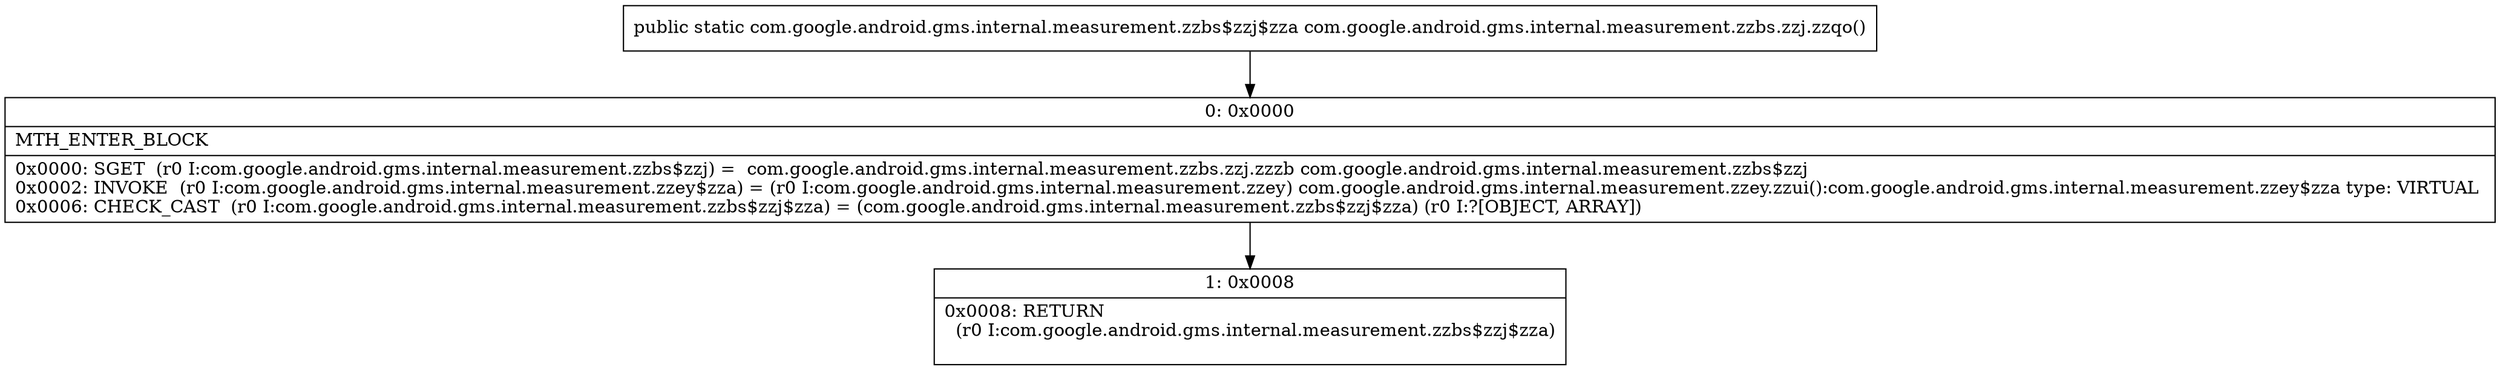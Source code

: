 digraph "CFG forcom.google.android.gms.internal.measurement.zzbs.zzj.zzqo()Lcom\/google\/android\/gms\/internal\/measurement\/zzbs$zzj$zza;" {
Node_0 [shape=record,label="{0\:\ 0x0000|MTH_ENTER_BLOCK\l|0x0000: SGET  (r0 I:com.google.android.gms.internal.measurement.zzbs$zzj) =  com.google.android.gms.internal.measurement.zzbs.zzj.zzzb com.google.android.gms.internal.measurement.zzbs$zzj \l0x0002: INVOKE  (r0 I:com.google.android.gms.internal.measurement.zzey$zza) = (r0 I:com.google.android.gms.internal.measurement.zzey) com.google.android.gms.internal.measurement.zzey.zzui():com.google.android.gms.internal.measurement.zzey$zza type: VIRTUAL \l0x0006: CHECK_CAST  (r0 I:com.google.android.gms.internal.measurement.zzbs$zzj$zza) = (com.google.android.gms.internal.measurement.zzbs$zzj$zza) (r0 I:?[OBJECT, ARRAY]) \l}"];
Node_1 [shape=record,label="{1\:\ 0x0008|0x0008: RETURN  \l  (r0 I:com.google.android.gms.internal.measurement.zzbs$zzj$zza)\l \l}"];
MethodNode[shape=record,label="{public static com.google.android.gms.internal.measurement.zzbs$zzj$zza com.google.android.gms.internal.measurement.zzbs.zzj.zzqo() }"];
MethodNode -> Node_0;
Node_0 -> Node_1;
}

